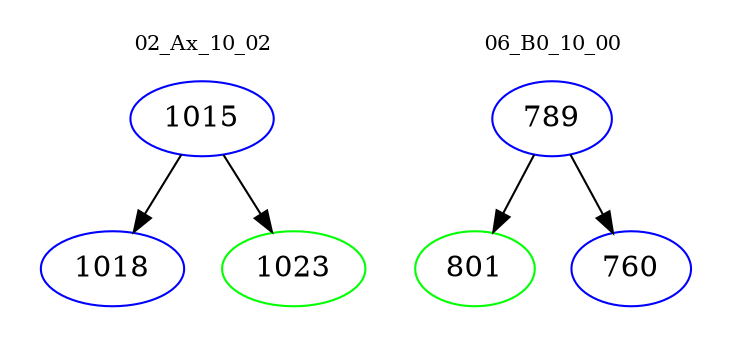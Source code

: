 digraph{
subgraph cluster_0 {
color = white
label = "02_Ax_10_02";
fontsize=10;
T0_1015 [label="1015", color="blue"]
T0_1015 -> T0_1018 [color="black"]
T0_1018 [label="1018", color="blue"]
T0_1015 -> T0_1023 [color="black"]
T0_1023 [label="1023", color="green"]
}
subgraph cluster_1 {
color = white
label = "06_B0_10_00";
fontsize=10;
T1_789 [label="789", color="blue"]
T1_789 -> T1_801 [color="black"]
T1_801 [label="801", color="green"]
T1_789 -> T1_760 [color="black"]
T1_760 [label="760", color="blue"]
}
}
